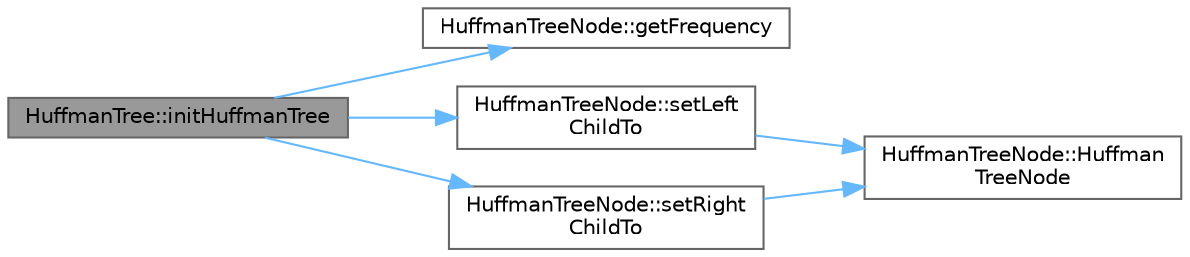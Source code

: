 digraph "HuffmanTree::initHuffmanTree"
{
 // LATEX_PDF_SIZE
  bgcolor="transparent";
  edge [fontname=Helvetica,fontsize=10,labelfontname=Helvetica,labelfontsize=10];
  node [fontname=Helvetica,fontsize=10,shape=box,height=0.2,width=0.4];
  rankdir="LR";
  Node1 [id="Node000001",label="HuffmanTree::initHuffmanTree",height=0.2,width=0.4,color="gray40", fillcolor="grey60", style="filled", fontcolor="black",tooltip=" "];
  Node1 -> Node2 [id="edge1_Node000001_Node000002",color="steelblue1",style="solid",tooltip=" "];
  Node2 [id="Node000002",label="HuffmanTreeNode::getFrequency",height=0.2,width=0.4,color="grey40", fillcolor="white", style="filled",URL="$class_huffman_tree_node.html#a8ebe8fe4edf5b6f071742d943d371232",tooltip=" "];
  Node1 -> Node3 [id="edge2_Node000001_Node000003",color="steelblue1",style="solid",tooltip=" "];
  Node3 [id="Node000003",label="HuffmanTreeNode::setLeft\lChildTo",height=0.2,width=0.4,color="grey40", fillcolor="white", style="filled",URL="$class_huffman_tree_node.html#a1b77ff07724f9ff5d59c3a1fecea4382",tooltip=" "];
  Node3 -> Node4 [id="edge3_Node000003_Node000004",color="steelblue1",style="solid",tooltip=" "];
  Node4 [id="Node000004",label="HuffmanTreeNode::Huffman\lTreeNode",height=0.2,width=0.4,color="grey40", fillcolor="white", style="filled",URL="$class_huffman_tree_node.html#a59baf13ba5eea4b50e52dd7cbc72d885",tooltip=" "];
  Node1 -> Node5 [id="edge4_Node000001_Node000005",color="steelblue1",style="solid",tooltip=" "];
  Node5 [id="Node000005",label="HuffmanTreeNode::setRight\lChildTo",height=0.2,width=0.4,color="grey40", fillcolor="white", style="filled",URL="$class_huffman_tree_node.html#a9b1f0ee54effb429460b6ba9ed5dd719",tooltip=" "];
  Node5 -> Node4 [id="edge5_Node000005_Node000004",color="steelblue1",style="solid",tooltip=" "];
}
